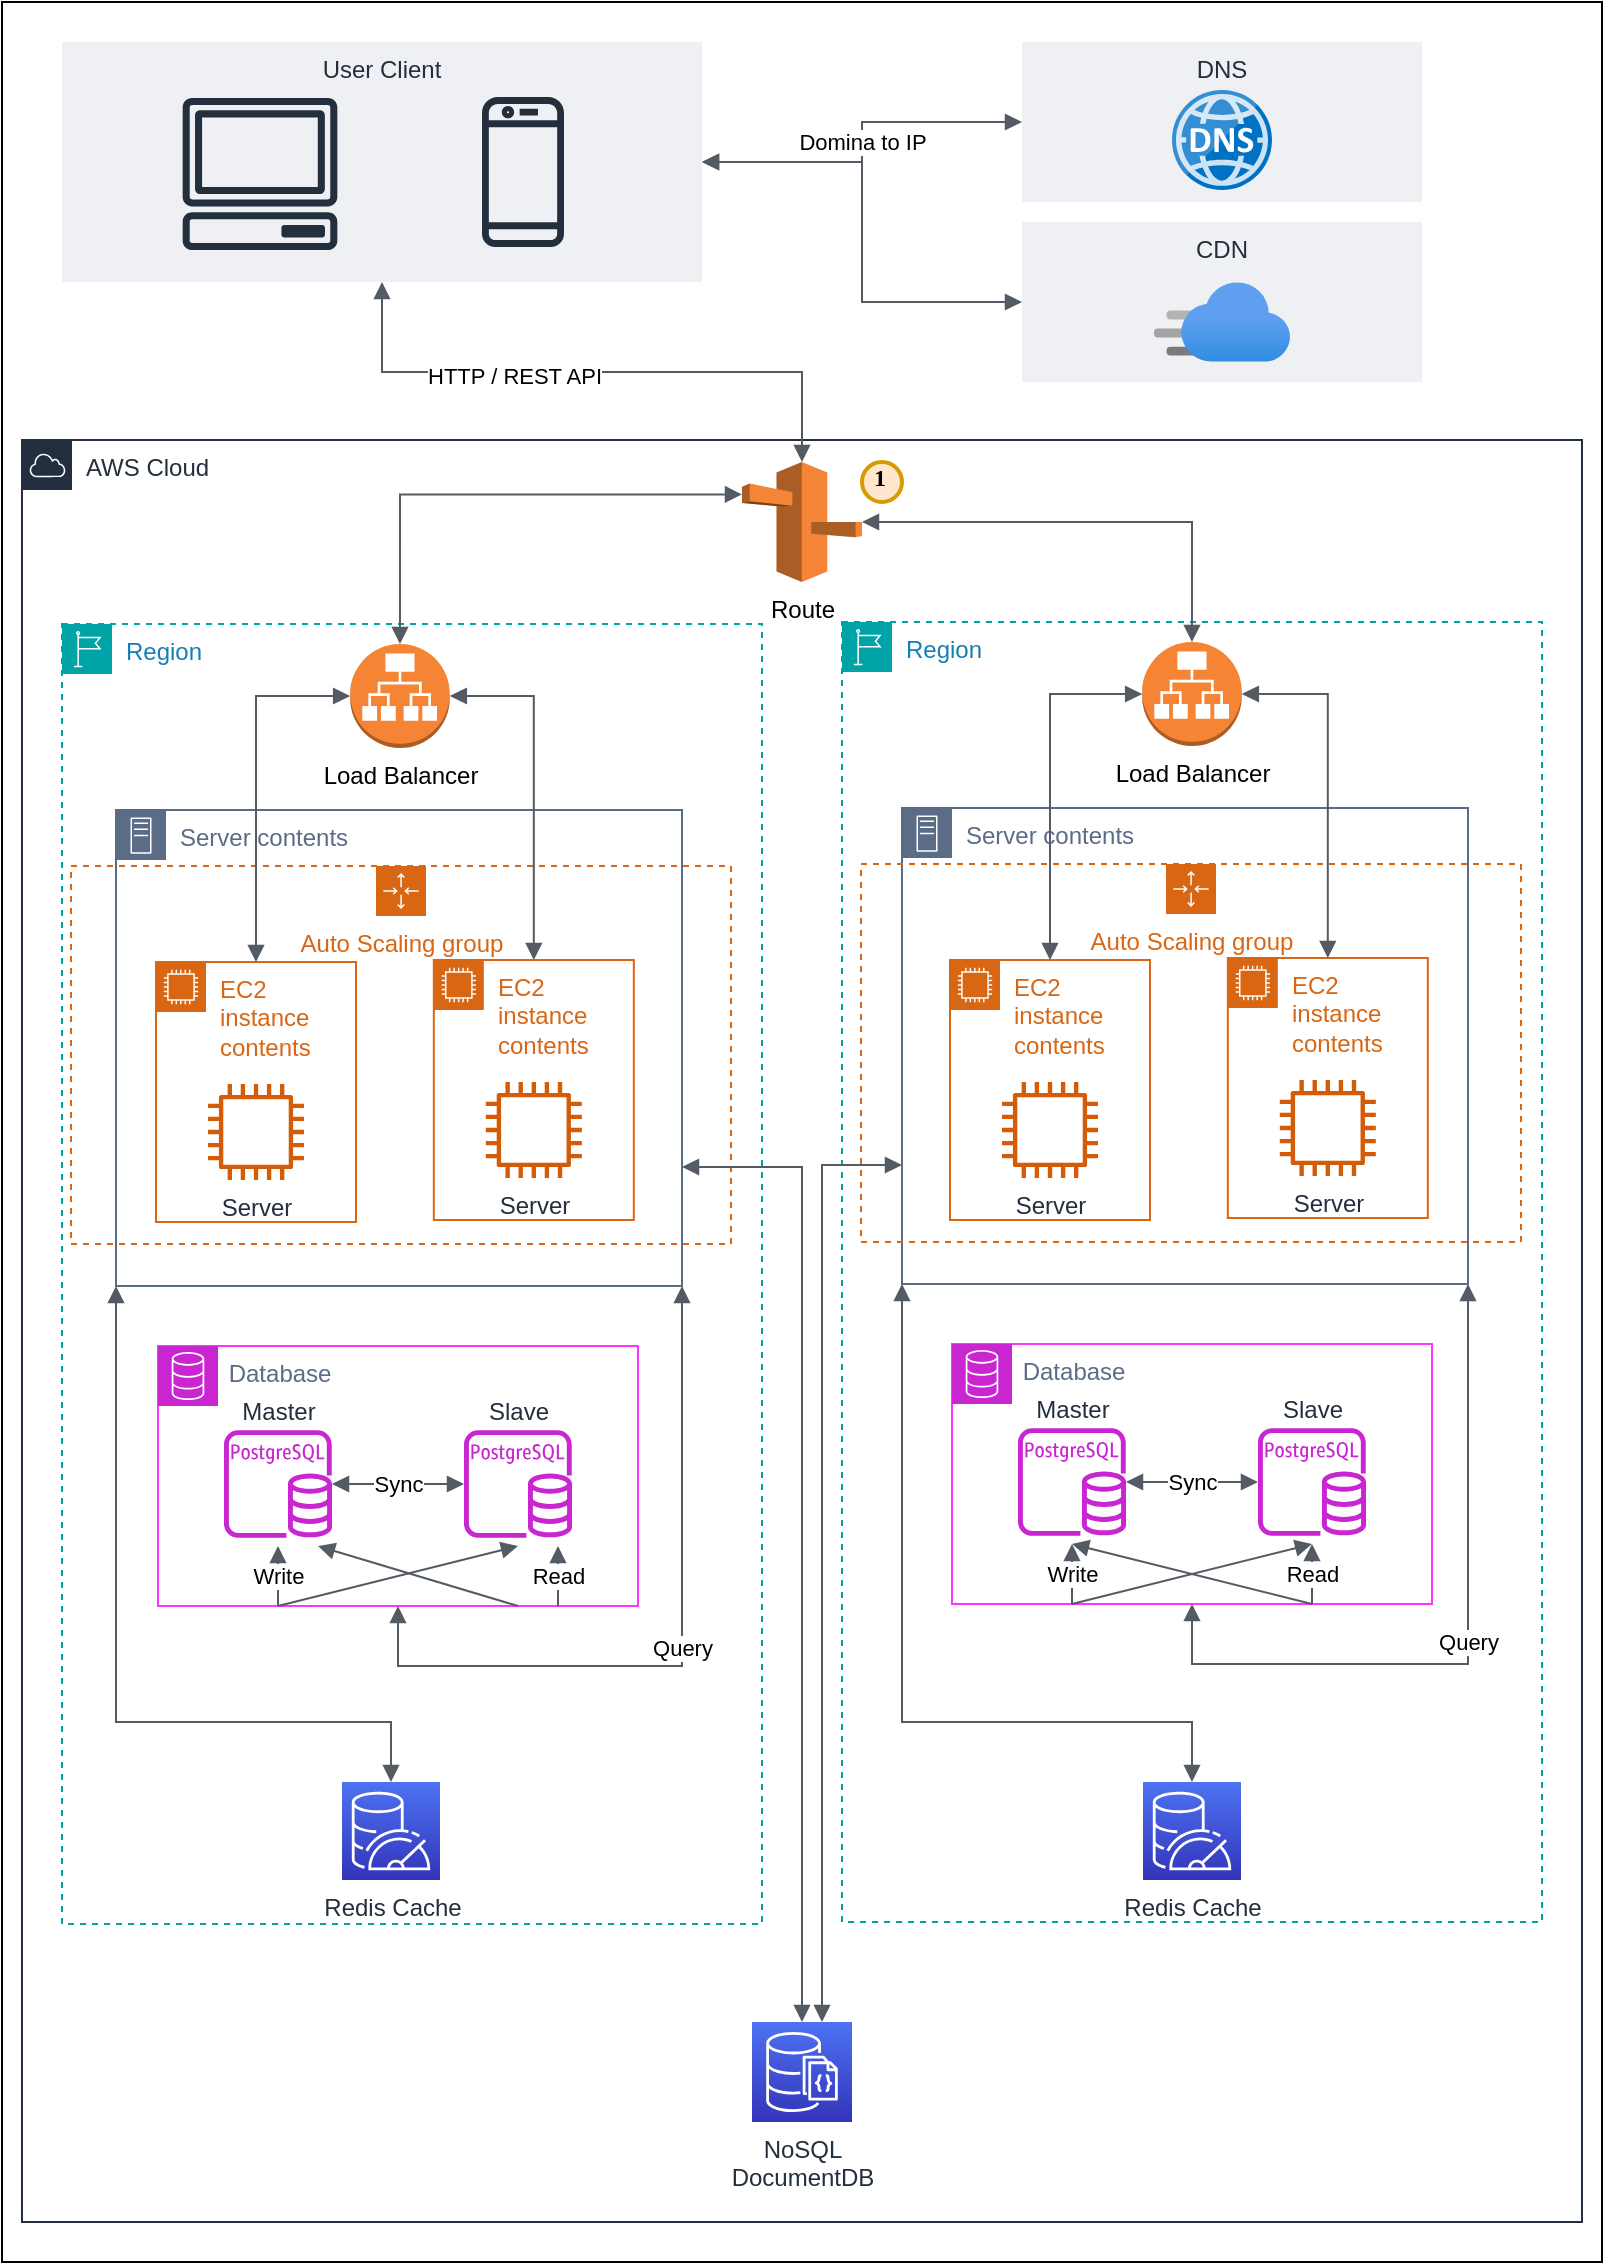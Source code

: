<mxfile>
    <diagram name="페이지-1" id="1zRKgmUaXTxRe6Tk9ieO">
        <mxGraphModel dx="1038" dy="547" grid="1" gridSize="10" guides="1" tooltips="1" connect="1" arrows="1" fold="1" page="1" pageScale="1" pageWidth="827" pageHeight="1169" math="0" shadow="0">
            <root>
                <mxCell id="0"/>
                <mxCell id="1" parent="0"/>
                <mxCell id="38" value="Server contents" style="points=[[0,0],[0.25,0],[0.5,0],[0.75,0],[1,0],[1,0.25],[1,0.5],[1,0.75],[1,1],[0.75,1],[0.5,1],[0.25,1],[0,1],[0,0.75],[0,0.5],[0,0.25]];outlineConnect=0;gradientColor=none;html=1;whiteSpace=wrap;fontSize=12;fontStyle=0;container=1;pointerEvents=0;collapsible=0;recursiveResize=0;shape=mxgraph.aws4.group;grIcon=mxgraph.aws4.group_on_premise;strokeColor=#5A6C86;fillColor=none;verticalAlign=top;align=left;spacingLeft=30;fontColor=#5A6C86;dashed=0;" parent="1" vertex="1">
                    <mxGeometry x="67" y="424" width="283" height="238" as="geometry"/>
                </mxCell>
                <mxCell id="HX1PcJEUQ6J4BHZRip1N-5" value="User Client" style="fillColor=#EFF0F3;strokeColor=none;dashed=0;verticalAlign=top;fontStyle=0;fontColor=#232F3D;whiteSpace=wrap;html=1;" parent="1" vertex="1">
                    <mxGeometry x="40" y="40" width="320" height="120" as="geometry"/>
                </mxCell>
                <mxCell id="HX1PcJEUQ6J4BHZRip1N-1" value="DNS" style="fillColor=#EFF0F3;strokeColor=none;dashed=0;verticalAlign=top;fontStyle=0;fontColor=#232F3D;whiteSpace=wrap;html=1;" parent="1" vertex="1">
                    <mxGeometry x="520" y="40" width="200" height="80" as="geometry"/>
                </mxCell>
                <mxCell id="HX1PcJEUQ6J4BHZRip1N-2" value="" style="image;sketch=0;aspect=fixed;html=1;points=[];align=center;fontSize=12;image=img/lib/mscae/DNS.svg;" parent="1" vertex="1">
                    <mxGeometry x="595" y="64" width="50" height="50" as="geometry"/>
                </mxCell>
                <mxCell id="HX1PcJEUQ6J4BHZRip1N-3" value="" style="sketch=0;outlineConnect=0;fontColor=#232F3E;gradientColor=none;fillColor=#232F3D;strokeColor=none;dashed=0;verticalLabelPosition=bottom;verticalAlign=top;align=center;html=1;fontSize=12;fontStyle=0;aspect=fixed;pointerEvents=1;shape=mxgraph.aws4.mobile_client;" parent="1" vertex="1">
                    <mxGeometry x="250" y="66" width="41" height="78" as="geometry"/>
                </mxCell>
                <mxCell id="HX1PcJEUQ6J4BHZRip1N-4" value="" style="sketch=0;outlineConnect=0;fontColor=#232F3E;gradientColor=none;fillColor=#232F3D;strokeColor=none;dashed=0;verticalLabelPosition=bottom;verticalAlign=top;align=center;html=1;fontSize=12;fontStyle=0;aspect=fixed;pointerEvents=1;shape=mxgraph.aws4.client;" parent="1" vertex="1">
                    <mxGeometry x="100" y="68" width="78" height="76" as="geometry"/>
                </mxCell>
                <mxCell id="HX1PcJEUQ6J4BHZRip1N-6" value="AWS Cloud" style="points=[[0,0],[0.25,0],[0.5,0],[0.75,0],[1,0],[1,0.25],[1,0.5],[1,0.75],[1,1],[0.75,1],[0.5,1],[0.25,1],[0,1],[0,0.75],[0,0.5],[0,0.25]];outlineConnect=0;gradientColor=none;html=1;whiteSpace=wrap;fontSize=12;fontStyle=0;container=1;pointerEvents=0;collapsible=0;recursiveResize=0;shape=mxgraph.aws4.group;grIcon=mxgraph.aws4.group_aws_cloud;strokeColor=#232F3E;fillColor=none;verticalAlign=top;align=left;spacingLeft=30;fontColor=#232F3E;dashed=0;" parent="1" vertex="1">
                    <mxGeometry x="20" y="239" width="780" height="891" as="geometry"/>
                </mxCell>
                <mxCell id="HX1PcJEUQ6J4BHZRip1N-8" value="Region" style="points=[[0,0],[0.25,0],[0.5,0],[0.75,0],[1,0],[1,0.25],[1,0.5],[1,0.75],[1,1],[0.75,1],[0.5,1],[0.25,1],[0,1],[0,0.75],[0,0.5],[0,0.25]];outlineConnect=0;gradientColor=none;html=1;whiteSpace=wrap;fontSize=12;fontStyle=0;container=1;pointerEvents=0;collapsible=0;recursiveResize=0;shape=mxgraph.aws4.group;grIcon=mxgraph.aws4.group_region;strokeColor=#00A4A6;fillColor=none;verticalAlign=top;align=left;spacingLeft=30;fontColor=#147EBA;dashed=1;" parent="HX1PcJEUQ6J4BHZRip1N-6" vertex="1">
                    <mxGeometry x="20" y="92" width="350" height="650" as="geometry"/>
                </mxCell>
                <mxCell id="41" value="Auto Scaling group" style="points=[[0,0],[0.25,0],[0.5,0],[0.75,0],[1,0],[1,0.25],[1,0.5],[1,0.75],[1,1],[0.75,1],[0.5,1],[0.25,1],[0,1],[0,0.75],[0,0.5],[0,0.25]];outlineConnect=0;gradientColor=none;html=1;whiteSpace=wrap;fontSize=12;fontStyle=0;container=1;pointerEvents=0;collapsible=0;recursiveResize=0;shape=mxgraph.aws4.groupCenter;grIcon=mxgraph.aws4.group_auto_scaling_group;grStroke=1;strokeColor=#D86613;fillColor=none;verticalAlign=top;align=center;fontColor=#D86613;dashed=1;spacingTop=25;" parent="HX1PcJEUQ6J4BHZRip1N-8" vertex="1">
                    <mxGeometry x="4.5" y="121" width="330" height="189" as="geometry"/>
                </mxCell>
                <mxCell id="HX1PcJEUQ6J4BHZRip1N-9" value="EC2 instance contents" style="points=[[0,0],[0.25,0],[0.5,0],[0.75,0],[1,0],[1,0.25],[1,0.5],[1,0.75],[1,1],[0.75,1],[0.5,1],[0.25,1],[0,1],[0,0.75],[0,0.5],[0,0.25]];outlineConnect=0;gradientColor=none;html=1;whiteSpace=wrap;fontSize=12;fontStyle=0;container=1;pointerEvents=0;collapsible=0;recursiveResize=0;shape=mxgraph.aws4.group;grIcon=mxgraph.aws4.group_ec2_instance_contents;strokeColor=#D86613;fillColor=none;verticalAlign=top;align=left;spacingLeft=30;fontColor=#D86613;dashed=0;" parent="HX1PcJEUQ6J4BHZRip1N-8" vertex="1">
                    <mxGeometry x="47" y="169" width="100" height="130" as="geometry"/>
                </mxCell>
                <mxCell id="3" value="Server" style="sketch=0;outlineConnect=0;fontColor=#232F3E;gradientColor=none;fillColor=#D45B07;strokeColor=none;dashed=0;verticalLabelPosition=bottom;verticalAlign=top;align=center;html=1;fontSize=12;fontStyle=0;aspect=fixed;pointerEvents=1;shape=mxgraph.aws4.instance2;" parent="HX1PcJEUQ6J4BHZRip1N-9" vertex="1">
                    <mxGeometry x="26.0" y="61" width="48" height="48" as="geometry"/>
                </mxCell>
                <mxCell id="HX1PcJEUQ6J4BHZRip1N-18" value="&lt;div style=&quot;&quot;&gt;&lt;span style=&quot;background-color: initial;&quot;&gt;&amp;nbsp; &amp;nbsp; &amp;nbsp; &amp;nbsp; &amp;nbsp; Database&lt;/span&gt;&lt;/div&gt;" style="fillColor=none;strokeColor=#FF33FF;verticalAlign=top;fontStyle=0;fontColor=#5A6C86;whiteSpace=wrap;html=1;align=left;" parent="HX1PcJEUQ6J4BHZRip1N-8" vertex="1">
                    <mxGeometry x="48" y="361" width="240" height="130" as="geometry"/>
                </mxCell>
                <mxCell id="HX1PcJEUQ6J4BHZRip1N-19" value="" style="sketch=0;points=[[0,0,0],[0.25,0,0],[0.5,0,0],[0.75,0,0],[1,0,0],[0,1,0],[0.25,1,0],[0.5,1,0],[0.75,1,0],[1,1,0],[0,0.25,0],[0,0.5,0],[0,0.75,0],[1,0.25,0],[1,0.5,0],[1,0.75,0]];outlineConnect=0;fontColor=#232F3E;fillColor=#C925D1;strokeColor=#ffffff;dashed=0;verticalLabelPosition=bottom;verticalAlign=top;align=center;html=1;fontSize=12;fontStyle=0;aspect=fixed;shape=mxgraph.aws4.resourceIcon;resIcon=mxgraph.aws4.database;" parent="HX1PcJEUQ6J4BHZRip1N-8" vertex="1">
                    <mxGeometry x="48" y="361" width="30" height="30" as="geometry"/>
                </mxCell>
                <mxCell id="HX1PcJEUQ6J4BHZRip1N-21" value="Master" style="sketch=0;outlineConnect=0;fontColor=#232F3E;gradientColor=none;fillColor=#C925D1;strokeColor=none;dashed=0;verticalLabelPosition=top;verticalAlign=bottom;align=center;html=1;fontSize=12;fontStyle=0;aspect=fixed;pointerEvents=1;shape=mxgraph.aws4.rds_postgresql_instance;labelPosition=center;" parent="HX1PcJEUQ6J4BHZRip1N-8" vertex="1">
                    <mxGeometry x="81" y="403" width="54" height="54" as="geometry"/>
                </mxCell>
                <mxCell id="2" value="Load Balancer" style="outlineConnect=0;dashed=0;verticalLabelPosition=bottom;verticalAlign=top;align=center;html=1;shape=mxgraph.aws3.application_load_balancer;fillColor=#F58534;gradientColor=none;" parent="HX1PcJEUQ6J4BHZRip1N-8" vertex="1">
                    <mxGeometry x="144.08" y="10" width="49.83" height="52" as="geometry"/>
                </mxCell>
                <mxCell id="4" value="EC2 instance contents" style="points=[[0,0],[0.25,0],[0.5,0],[0.75,0],[1,0],[1,0.25],[1,0.5],[1,0.75],[1,1],[0.75,1],[0.5,1],[0.25,1],[0,1],[0,0.75],[0,0.5],[0,0.25]];outlineConnect=0;gradientColor=none;html=1;whiteSpace=wrap;fontSize=12;fontStyle=0;container=1;pointerEvents=0;collapsible=0;recursiveResize=0;shape=mxgraph.aws4.group;grIcon=mxgraph.aws4.group_ec2_instance_contents;strokeColor=#D86613;fillColor=none;verticalAlign=top;align=left;spacingLeft=30;fontColor=#D86613;dashed=0;" parent="HX1PcJEUQ6J4BHZRip1N-8" vertex="1">
                    <mxGeometry x="185.91" y="168" width="100" height="130" as="geometry"/>
                </mxCell>
                <mxCell id="5" value="Server" style="sketch=0;outlineConnect=0;fontColor=#232F3E;gradientColor=none;fillColor=#D45B07;strokeColor=none;dashed=0;verticalLabelPosition=bottom;verticalAlign=top;align=center;html=1;fontSize=12;fontStyle=0;aspect=fixed;pointerEvents=1;shape=mxgraph.aws4.instance2;" parent="4" vertex="1">
                    <mxGeometry x="26.0" y="61" width="48" height="48" as="geometry"/>
                </mxCell>
                <mxCell id="6" value="" style="edgeStyle=orthogonalEdgeStyle;html=1;endArrow=block;elbow=vertical;startArrow=block;startFill=1;endFill=1;strokeColor=#545B64;rounded=0;exitX=0;exitY=0.5;exitDx=0;exitDy=0;entryX=0.5;entryY=0;entryDx=0;entryDy=0;exitPerimeter=0;" parent="HX1PcJEUQ6J4BHZRip1N-8" source="2" target="HX1PcJEUQ6J4BHZRip1N-9" edge="1">
                    <mxGeometry width="100" relative="1" as="geometry">
                        <mxPoint x="150" y="-70" as="sourcePoint"/>
                        <mxPoint x="149.995" y="20" as="targetPoint"/>
                    </mxGeometry>
                </mxCell>
                <mxCell id="7" value="" style="edgeStyle=orthogonalEdgeStyle;html=1;endArrow=block;elbow=vertical;startArrow=block;startFill=1;endFill=1;strokeColor=#545B64;rounded=0;exitX=0.5;exitY=0;exitDx=0;exitDy=0;entryX=1;entryY=0.5;entryDx=0;entryDy=0;entryPerimeter=0;" parent="HX1PcJEUQ6J4BHZRip1N-8" source="4" target="2" edge="1">
                    <mxGeometry width="100" relative="1" as="geometry">
                        <mxPoint x="125.08" y="46" as="sourcePoint"/>
                        <mxPoint x="82" y="92" as="targetPoint"/>
                    </mxGeometry>
                </mxCell>
                <mxCell id="10" value="Slave" style="sketch=0;outlineConnect=0;fontColor=#232F3E;gradientColor=none;fillColor=#C925D1;strokeColor=none;dashed=0;verticalLabelPosition=top;verticalAlign=bottom;align=center;html=1;fontSize=12;fontStyle=0;aspect=fixed;pointerEvents=1;shape=mxgraph.aws4.rds_postgresql_instance;labelPosition=center;" parent="HX1PcJEUQ6J4BHZRip1N-8" vertex="1">
                    <mxGeometry x="201" y="403" width="54" height="54" as="geometry"/>
                </mxCell>
                <mxCell id="12" value="Sync" style="edgeStyle=orthogonalEdgeStyle;html=1;endArrow=block;elbow=vertical;startArrow=block;startFill=1;endFill=1;strokeColor=#545B64;rounded=0;" parent="HX1PcJEUQ6J4BHZRip1N-8" source="HX1PcJEUQ6J4BHZRip1N-21" target="10" edge="1">
                    <mxGeometry width="100" relative="1" as="geometry">
                        <mxPoint x="-72" y="391" as="sourcePoint"/>
                        <mxPoint x="28" y="391" as="targetPoint"/>
                    </mxGeometry>
                </mxCell>
                <mxCell id="14" value="" style="html=1;endArrow=block;elbow=vertical;startArrow=none;endFill=1;strokeColor=#545B64;rounded=0;exitX=0.25;exitY=1;exitDx=0;exitDy=0;" parent="HX1PcJEUQ6J4BHZRip1N-8" source="HX1PcJEUQ6J4BHZRip1N-18" edge="1">
                    <mxGeometry width="100" relative="1" as="geometry">
                        <mxPoint x="-72" y="391" as="sourcePoint"/>
                        <mxPoint x="228" y="461" as="targetPoint"/>
                    </mxGeometry>
                </mxCell>
                <mxCell id="16" value="Write" style="edgeStyle=orthogonalEdgeStyle;html=1;endArrow=block;elbow=vertical;startArrow=none;endFill=1;strokeColor=#545B64;rounded=0;exitX=0.25;exitY=1;exitDx=0;exitDy=0;" parent="HX1PcJEUQ6J4BHZRip1N-8" source="HX1PcJEUQ6J4BHZRip1N-18" edge="1">
                    <mxGeometry width="100" relative="1" as="geometry">
                        <mxPoint x="-72" y="391" as="sourcePoint"/>
                        <mxPoint x="108" y="461" as="targetPoint"/>
                        <Array as="points">
                            <mxPoint x="108" y="461"/>
                            <mxPoint x="108" y="461"/>
                        </Array>
                    </mxGeometry>
                </mxCell>
                <mxCell id="32" value="Redis Cache" style="sketch=0;points=[[0,0,0],[0.25,0,0],[0.5,0,0],[0.75,0,0],[1,0,0],[0,1,0],[0.25,1,0],[0.5,1,0],[0.75,1,0],[1,1,0],[0,0.25,0],[0,0.5,0],[0,0.75,0],[1,0.25,0],[1,0.5,0],[1,0.75,0]];outlineConnect=0;fontColor=#232F3E;gradientColor=#4D72F3;gradientDirection=north;fillColor=#3334B9;strokeColor=#ffffff;dashed=0;verticalLabelPosition=bottom;verticalAlign=top;align=center;html=1;fontSize=12;fontStyle=0;aspect=fixed;shape=mxgraph.aws4.resourceIcon;resIcon=mxgraph.aws4.memorydb_for_redis;" parent="HX1PcJEUQ6J4BHZRip1N-8" vertex="1">
                    <mxGeometry x="140" y="579" width="49" height="49" as="geometry"/>
                </mxCell>
                <mxCell id="42" value="NoSQL&lt;br&gt;DocumentDB" style="sketch=0;points=[[0,0,0],[0.25,0,0],[0.5,0,0],[0.75,0,0],[1,0,0],[0,1,0],[0.25,1,0],[0.5,1,0],[0.75,1,0],[1,1,0],[0,0.25,0],[0,0.5,0],[0,0.75,0],[1,0.25,0],[1,0.5,0],[1,0.75,0]];outlineConnect=0;fontColor=#232F3E;gradientColor=#4D72F3;gradientDirection=north;fillColor=#3334B9;strokeColor=#ffffff;dashed=0;verticalLabelPosition=bottom;verticalAlign=top;align=center;html=1;fontSize=12;fontStyle=0;aspect=fixed;shape=mxgraph.aws4.resourceIcon;resIcon=mxgraph.aws4.documentdb_with_mongodb_compatibility;" parent="HX1PcJEUQ6J4BHZRip1N-6" vertex="1">
                    <mxGeometry x="365" y="791" width="50" height="50" as="geometry"/>
                </mxCell>
                <mxCell id="44" value="Server contents" style="points=[[0,0],[0.25,0],[0.5,0],[0.75,0],[1,0],[1,0.25],[1,0.5],[1,0.75],[1,1],[0.75,1],[0.5,1],[0.25,1],[0,1],[0,0.75],[0,0.5],[0,0.25]];outlineConnect=0;gradientColor=none;html=1;whiteSpace=wrap;fontSize=12;fontStyle=0;container=1;pointerEvents=0;collapsible=0;recursiveResize=0;shape=mxgraph.aws4.group;grIcon=mxgraph.aws4.group_on_premise;strokeColor=#5A6C86;fillColor=none;verticalAlign=top;align=left;spacingLeft=30;fontColor=#5A6C86;dashed=0;" parent="HX1PcJEUQ6J4BHZRip1N-6" vertex="1">
                    <mxGeometry x="440" y="184" width="283" height="238" as="geometry"/>
                </mxCell>
                <mxCell id="45" value="Region" style="points=[[0,0],[0.25,0],[0.5,0],[0.75,0],[1,0],[1,0.25],[1,0.5],[1,0.75],[1,1],[0.75,1],[0.5,1],[0.25,1],[0,1],[0,0.75],[0,0.5],[0,0.25]];outlineConnect=0;gradientColor=none;html=1;whiteSpace=wrap;fontSize=12;fontStyle=0;container=1;pointerEvents=0;collapsible=0;recursiveResize=0;shape=mxgraph.aws4.group;grIcon=mxgraph.aws4.group_region;strokeColor=#00A4A6;fillColor=none;verticalAlign=top;align=left;spacingLeft=30;fontColor=#147EBA;dashed=1;" parent="HX1PcJEUQ6J4BHZRip1N-6" vertex="1">
                    <mxGeometry x="410" y="91" width="350" height="650" as="geometry"/>
                </mxCell>
                <mxCell id="46" value="Auto Scaling group" style="points=[[0,0],[0.25,0],[0.5,0],[0.75,0],[1,0],[1,0.25],[1,0.5],[1,0.75],[1,1],[0.75,1],[0.5,1],[0.25,1],[0,1],[0,0.75],[0,0.5],[0,0.25]];outlineConnect=0;gradientColor=none;html=1;whiteSpace=wrap;fontSize=12;fontStyle=0;container=1;pointerEvents=0;collapsible=0;recursiveResize=0;shape=mxgraph.aws4.groupCenter;grIcon=mxgraph.aws4.group_auto_scaling_group;grStroke=1;strokeColor=#D86613;fillColor=none;verticalAlign=top;align=center;fontColor=#D86613;dashed=1;spacingTop=25;" parent="45" vertex="1">
                    <mxGeometry x="9.5" y="121" width="330" height="189" as="geometry"/>
                </mxCell>
                <mxCell id="48" value="EC2 instance contents" style="points=[[0,0],[0.25,0],[0.5,0],[0.75,0],[1,0],[1,0.25],[1,0.5],[1,0.75],[1,1],[0.75,1],[0.5,1],[0.25,1],[0,1],[0,0.75],[0,0.5],[0,0.25]];outlineConnect=0;gradientColor=none;html=1;whiteSpace=wrap;fontSize=12;fontStyle=0;container=1;pointerEvents=0;collapsible=0;recursiveResize=0;shape=mxgraph.aws4.group;grIcon=mxgraph.aws4.group_ec2_instance_contents;strokeColor=#D86613;fillColor=none;verticalAlign=top;align=left;spacingLeft=30;fontColor=#D86613;dashed=0;" parent="45" vertex="1">
                    <mxGeometry x="54" y="169" width="100" height="130" as="geometry"/>
                </mxCell>
                <mxCell id="49" value="Server" style="sketch=0;outlineConnect=0;fontColor=#232F3E;gradientColor=none;fillColor=#D45B07;strokeColor=none;dashed=0;verticalLabelPosition=bottom;verticalAlign=top;align=center;html=1;fontSize=12;fontStyle=0;aspect=fixed;pointerEvents=1;shape=mxgraph.aws4.instance2;" parent="48" vertex="1">
                    <mxGeometry x="26.0" y="61" width="48" height="48" as="geometry"/>
                </mxCell>
                <mxCell id="50" value="&lt;div style=&quot;&quot;&gt;&lt;span style=&quot;background-color: initial;&quot;&gt;&amp;nbsp; &amp;nbsp; &amp;nbsp; &amp;nbsp; &amp;nbsp; Database&lt;/span&gt;&lt;/div&gt;" style="fillColor=none;strokeColor=#FF33FF;verticalAlign=top;fontStyle=0;fontColor=#5A6C86;whiteSpace=wrap;html=1;align=left;" parent="45" vertex="1">
                    <mxGeometry x="55" y="361" width="240" height="130" as="geometry"/>
                </mxCell>
                <mxCell id="51" value="" style="sketch=0;points=[[0,0,0],[0.25,0,0],[0.5,0,0],[0.75,0,0],[1,0,0],[0,1,0],[0.25,1,0],[0.5,1,0],[0.75,1,0],[1,1,0],[0,0.25,0],[0,0.5,0],[0,0.75,0],[1,0.25,0],[1,0.5,0],[1,0.75,0]];outlineConnect=0;fontColor=#232F3E;fillColor=#C925D1;strokeColor=#ffffff;dashed=0;verticalLabelPosition=bottom;verticalAlign=top;align=center;html=1;fontSize=12;fontStyle=0;aspect=fixed;shape=mxgraph.aws4.resourceIcon;resIcon=mxgraph.aws4.database;" parent="45" vertex="1">
                    <mxGeometry x="55" y="361" width="30" height="30" as="geometry"/>
                </mxCell>
                <mxCell id="52" value="Master" style="sketch=0;outlineConnect=0;fontColor=#232F3E;gradientColor=none;fillColor=#C925D1;strokeColor=none;dashed=0;verticalLabelPosition=top;verticalAlign=bottom;align=center;html=1;fontSize=12;fontStyle=0;aspect=fixed;pointerEvents=1;shape=mxgraph.aws4.rds_postgresql_instance;labelPosition=center;" parent="45" vertex="1">
                    <mxGeometry x="88" y="403" width="54" height="54" as="geometry"/>
                </mxCell>
                <mxCell id="53" value="Load Balancer" style="outlineConnect=0;dashed=0;verticalLabelPosition=bottom;verticalAlign=top;align=center;html=1;shape=mxgraph.aws3.application_load_balancer;fillColor=#F58534;gradientColor=none;" parent="45" vertex="1">
                    <mxGeometry x="150.08" y="10" width="49.83" height="52" as="geometry"/>
                </mxCell>
                <mxCell id="54" value="EC2 instance contents" style="points=[[0,0],[0.25,0],[0.5,0],[0.75,0],[1,0],[1,0.25],[1,0.5],[1,0.75],[1,1],[0.75,1],[0.5,1],[0.25,1],[0,1],[0,0.75],[0,0.5],[0,0.25]];outlineConnect=0;gradientColor=none;html=1;whiteSpace=wrap;fontSize=12;fontStyle=0;container=1;pointerEvents=0;collapsible=0;recursiveResize=0;shape=mxgraph.aws4.group;grIcon=mxgraph.aws4.group_ec2_instance_contents;strokeColor=#D86613;fillColor=none;verticalAlign=top;align=left;spacingLeft=30;fontColor=#D86613;dashed=0;" parent="45" vertex="1">
                    <mxGeometry x="192.91" y="168" width="100" height="130" as="geometry"/>
                </mxCell>
                <mxCell id="55" value="Server" style="sketch=0;outlineConnect=0;fontColor=#232F3E;gradientColor=none;fillColor=#D45B07;strokeColor=none;dashed=0;verticalLabelPosition=bottom;verticalAlign=top;align=center;html=1;fontSize=12;fontStyle=0;aspect=fixed;pointerEvents=1;shape=mxgraph.aws4.instance2;" parent="54" vertex="1">
                    <mxGeometry x="26.0" y="61" width="48" height="48" as="geometry"/>
                </mxCell>
                <mxCell id="56" value="" style="edgeStyle=orthogonalEdgeStyle;html=1;endArrow=block;elbow=vertical;startArrow=block;startFill=1;endFill=1;strokeColor=#545B64;rounded=0;exitX=0;exitY=0.5;exitDx=0;exitDy=0;entryX=0.5;entryY=0;entryDx=0;entryDy=0;exitPerimeter=0;" parent="45" source="53" target="48" edge="1">
                    <mxGeometry width="100" relative="1" as="geometry">
                        <mxPoint x="173" y="-70" as="sourcePoint"/>
                        <mxPoint x="172.995" y="20" as="targetPoint"/>
                    </mxGeometry>
                </mxCell>
                <mxCell id="57" value="" style="edgeStyle=orthogonalEdgeStyle;html=1;endArrow=block;elbow=vertical;startArrow=block;startFill=1;endFill=1;strokeColor=#545B64;rounded=0;exitX=0.5;exitY=0;exitDx=0;exitDy=0;entryX=1;entryY=0.5;entryDx=0;entryDy=0;entryPerimeter=0;" parent="45" source="54" target="53" edge="1">
                    <mxGeometry width="100" relative="1" as="geometry">
                        <mxPoint x="148.08" y="46" as="sourcePoint"/>
                        <mxPoint x="105" y="92" as="targetPoint"/>
                    </mxGeometry>
                </mxCell>
                <mxCell id="58" value="Slave" style="sketch=0;outlineConnect=0;fontColor=#232F3E;gradientColor=none;fillColor=#C925D1;strokeColor=none;dashed=0;verticalLabelPosition=top;verticalAlign=bottom;align=center;html=1;fontSize=12;fontStyle=0;aspect=fixed;pointerEvents=1;shape=mxgraph.aws4.rds_postgresql_instance;labelPosition=center;" parent="45" vertex="1">
                    <mxGeometry x="208" y="403" width="54" height="54" as="geometry"/>
                </mxCell>
                <mxCell id="59" value="Sync" style="edgeStyle=orthogonalEdgeStyle;html=1;endArrow=block;elbow=vertical;startArrow=block;startFill=1;endFill=1;strokeColor=#545B64;rounded=0;" parent="45" source="52" target="58" edge="1">
                    <mxGeometry width="100" relative="1" as="geometry">
                        <mxPoint x="-65" y="391" as="sourcePoint"/>
                        <mxPoint x="35" y="391" as="targetPoint"/>
                    </mxGeometry>
                </mxCell>
                <mxCell id="60" value="" style="html=1;endArrow=block;elbow=vertical;startArrow=none;endFill=1;strokeColor=#545B64;rounded=0;exitX=0.25;exitY=1;exitDx=0;exitDy=0;" parent="45" source="50" edge="1">
                    <mxGeometry width="100" relative="1" as="geometry">
                        <mxPoint x="-65" y="391" as="sourcePoint"/>
                        <mxPoint x="235" y="461" as="targetPoint"/>
                    </mxGeometry>
                </mxCell>
                <mxCell id="61" value="Write" style="edgeStyle=orthogonalEdgeStyle;html=1;endArrow=block;elbow=vertical;startArrow=none;endFill=1;strokeColor=#545B64;rounded=0;exitX=0.25;exitY=1;exitDx=0;exitDy=0;" parent="45" source="50" edge="1">
                    <mxGeometry width="100" relative="1" as="geometry">
                        <mxPoint x="-65" y="391" as="sourcePoint"/>
                        <mxPoint x="115" y="461" as="targetPoint"/>
                        <Array as="points">
                            <mxPoint x="115" y="461"/>
                            <mxPoint x="115" y="461"/>
                        </Array>
                    </mxGeometry>
                </mxCell>
                <mxCell id="62" value="Redis Cache" style="sketch=0;points=[[0,0,0],[0.25,0,0],[0.5,0,0],[0.75,0,0],[1,0,0],[0,1,0],[0.25,1,0],[0.5,1,0],[0.75,1,0],[1,1,0],[0,0.25,0],[0,0.5,0],[0,0.75,0],[1,0.25,0],[1,0.5,0],[1,0.75,0]];outlineConnect=0;fontColor=#232F3E;gradientColor=#4D72F3;gradientDirection=north;fillColor=#3334B9;strokeColor=#ffffff;dashed=0;verticalLabelPosition=bottom;verticalAlign=top;align=center;html=1;fontSize=12;fontStyle=0;aspect=fixed;shape=mxgraph.aws4.resourceIcon;resIcon=mxgraph.aws4.memorydb_for_redis;" parent="45" vertex="1">
                    <mxGeometry x="150.5" y="580" width="49" height="49" as="geometry"/>
                </mxCell>
                <mxCell id="64" value="" style="html=1;endArrow=block;elbow=vertical;startArrow=none;endFill=1;strokeColor=#545B64;rounded=0;exitX=0.75;exitY=1;exitDx=0;exitDy=0;" parent="HX1PcJEUQ6J4BHZRip1N-6" source="50" edge="1">
                    <mxGeometry width="100" relative="1" as="geometry">
                        <mxPoint x="535" y="592.0" as="sourcePoint"/>
                        <mxPoint x="525" y="552" as="targetPoint"/>
                    </mxGeometry>
                </mxCell>
                <mxCell id="65" value="Read" style="html=1;endArrow=block;elbow=vertical;startArrow=none;endFill=1;strokeColor=#545B64;rounded=0;" parent="HX1PcJEUQ6J4BHZRip1N-6" edge="1">
                    <mxGeometry width="100" relative="1" as="geometry">
                        <mxPoint x="645" y="582" as="sourcePoint"/>
                        <mxPoint x="645" y="552" as="targetPoint"/>
                    </mxGeometry>
                </mxCell>
                <mxCell id="66" value="Query" style="edgeStyle=orthogonalEdgeStyle;html=1;endArrow=block;elbow=vertical;startArrow=block;startFill=1;endFill=1;strokeColor=#545B64;rounded=0;entryX=0.5;entryY=1;entryDx=0;entryDy=0;exitX=1;exitY=1;exitDx=0;exitDy=0;" parent="HX1PcJEUQ6J4BHZRip1N-6" source="44" target="50" edge="1">
                    <mxGeometry x="-0.0" width="100" relative="1" as="geometry">
                        <mxPoint x="680" y="422" as="sourcePoint"/>
                        <mxPoint x="919.12" y="271" as="targetPoint"/>
                        <Array as="points">
                            <mxPoint x="723" y="612"/>
                            <mxPoint x="585" y="612"/>
                        </Array>
                        <mxPoint as="offset"/>
                    </mxGeometry>
                </mxCell>
                <mxCell id="67" value="" style="edgeStyle=orthogonalEdgeStyle;html=1;endArrow=block;elbow=vertical;startArrow=block;startFill=1;endFill=1;strokeColor=#545B64;rounded=0;entryX=0.5;entryY=0;entryDx=0;entryDy=0;entryPerimeter=0;exitX=0;exitY=1;exitDx=0;exitDy=0;" parent="HX1PcJEUQ6J4BHZRip1N-6" source="44" target="62" edge="1">
                    <mxGeometry width="100" relative="1" as="geometry">
                        <mxPoint x="700" y="422" as="sourcePoint"/>
                        <mxPoint x="542" y="392.5" as="targetPoint"/>
                        <Array as="points">
                            <mxPoint x="440" y="641"/>
                            <mxPoint x="585" y="641"/>
                        </Array>
                    </mxGeometry>
                </mxCell>
                <mxCell id="69" value="Route" style="outlineConnect=0;dashed=0;verticalLabelPosition=bottom;verticalAlign=top;align=center;html=1;shape=mxgraph.aws3.route_53;fillColor=#F58536;gradientColor=none;" parent="HX1PcJEUQ6J4BHZRip1N-6" vertex="1">
                    <mxGeometry x="360" y="11" width="60" height="60" as="geometry"/>
                </mxCell>
                <mxCell id="70" value="" style="edgeStyle=orthogonalEdgeStyle;html=1;endArrow=block;elbow=vertical;startArrow=block;startFill=1;endFill=1;strokeColor=#545B64;rounded=0;exitX=0.5;exitY=0;exitDx=0;exitDy=0;exitPerimeter=0;entryX=0;entryY=0.27;entryDx=0;entryDy=0;entryPerimeter=0;" parent="HX1PcJEUQ6J4BHZRip1N-6" source="2" target="69" edge="1">
                    <mxGeometry width="100" relative="1" as="geometry">
                        <mxPoint x="320" y="1" as="sourcePoint"/>
                        <mxPoint x="420" y="1" as="targetPoint"/>
                    </mxGeometry>
                </mxCell>
                <mxCell id="71" value="" style="edgeStyle=orthogonalEdgeStyle;html=1;endArrow=block;elbow=vertical;startArrow=block;startFill=1;endFill=1;strokeColor=#545B64;rounded=0;exitX=0.5;exitY=0;exitDx=0;exitDy=0;exitPerimeter=0;entryX=1;entryY=0.5;entryDx=0;entryDy=0;entryPerimeter=0;" parent="HX1PcJEUQ6J4BHZRip1N-6" source="53" target="69" edge="1">
                    <mxGeometry width="100" relative="1" as="geometry">
                        <mxPoint x="198.995" y="112" as="sourcePoint"/>
                        <mxPoint x="370" y="37.2" as="targetPoint"/>
                    </mxGeometry>
                </mxCell>
                <mxCell id="72" value="1" style="ellipse;whiteSpace=wrap;html=1;aspect=fixed;strokeWidth=2;fontFamily=Tahoma;spacingBottom=4;spacingRight=2;strokeColor=#d79b00;fillColor=#ffe6cc;fontStyle=1" parent="HX1PcJEUQ6J4BHZRip1N-6" vertex="1">
                    <mxGeometry x="420" y="11" width="20" height="20" as="geometry"/>
                </mxCell>
                <mxCell id="68" value="" style="edgeStyle=orthogonalEdgeStyle;html=1;endArrow=block;elbow=vertical;startArrow=block;startFill=1;endFill=1;strokeColor=#545B64;rounded=0;exitX=0;exitY=0.75;exitDx=0;exitDy=0;" parent="HX1PcJEUQ6J4BHZRip1N-6" source="44" edge="1">
                    <mxGeometry width="100" relative="1" as="geometry">
                        <mxPoint x="340" y="373.5" as="sourcePoint"/>
                        <mxPoint x="400" y="791" as="targetPoint"/>
                        <Array as="points">
                            <mxPoint x="400" y="363"/>
                            <mxPoint x="400" y="791"/>
                        </Array>
                    </mxGeometry>
                </mxCell>
                <mxCell id="HX1PcJEUQ6J4BHZRip1N-12" value="Domina to IP" style="edgeStyle=orthogonalEdgeStyle;html=1;endArrow=block;elbow=vertical;startArrow=block;startFill=1;endFill=1;strokeColor=#545B64;rounded=0;exitX=1;exitY=0.5;exitDx=0;exitDy=0;entryX=0;entryY=0.5;entryDx=0;entryDy=0;" parent="1" source="HX1PcJEUQ6J4BHZRip1N-5" target="HX1PcJEUQ6J4BHZRip1N-1" edge="1">
                    <mxGeometry width="100" relative="1" as="geometry">
                        <mxPoint x="500" y="220" as="sourcePoint"/>
                        <mxPoint x="600" y="220" as="targetPoint"/>
                    </mxGeometry>
                </mxCell>
                <mxCell id="HX1PcJEUQ6J4BHZRip1N-13" value="" style="edgeStyle=orthogonalEdgeStyle;html=1;endArrow=block;elbow=vertical;startArrow=block;startFill=1;endFill=1;strokeColor=#545B64;rounded=0;exitX=0.5;exitY=1;exitDx=0;exitDy=0;entryX=0.5;entryY=0;entryDx=0;entryDy=0;entryPerimeter=0;" parent="1" source="HX1PcJEUQ6J4BHZRip1N-5" target="69" edge="1">
                    <mxGeometry width="100" relative="1" as="geometry">
                        <mxPoint x="470" y="270" as="sourcePoint"/>
                        <mxPoint x="570" y="270" as="targetPoint"/>
                    </mxGeometry>
                </mxCell>
                <mxCell id="37" value="HTTP / REST API" style="edgeLabel;html=1;align=center;verticalAlign=middle;resizable=0;points=[];" parent="HX1PcJEUQ6J4BHZRip1N-13" vertex="1" connectable="0">
                    <mxGeometry x="-0.261" y="-2" relative="1" as="geometry">
                        <mxPoint as="offset"/>
                    </mxGeometry>
                </mxCell>
                <mxCell id="17" value="" style="html=1;endArrow=block;elbow=vertical;startArrow=none;endFill=1;strokeColor=#545B64;rounded=0;exitX=0.75;exitY=1;exitDx=0;exitDy=0;" parent="1" source="HX1PcJEUQ6J4BHZRip1N-18" edge="1">
                    <mxGeometry width="100" relative="1" as="geometry">
                        <mxPoint x="178" y="832.0" as="sourcePoint"/>
                        <mxPoint x="168" y="792" as="targetPoint"/>
                    </mxGeometry>
                </mxCell>
                <mxCell id="18" value="Read" style="html=1;endArrow=block;elbow=vertical;startArrow=none;endFill=1;strokeColor=#545B64;rounded=0;" parent="1" edge="1">
                    <mxGeometry width="100" relative="1" as="geometry">
                        <mxPoint x="288" y="822" as="sourcePoint"/>
                        <mxPoint x="288" y="792" as="targetPoint"/>
                    </mxGeometry>
                </mxCell>
                <mxCell id="27" value="CDN" style="fillColor=#EFF0F3;strokeColor=none;dashed=0;verticalAlign=top;fontStyle=0;fontColor=#232F3D;whiteSpace=wrap;html=1;" parent="1" vertex="1">
                    <mxGeometry x="520" y="130" width="200" height="80" as="geometry"/>
                </mxCell>
                <mxCell id="31" value="" style="aspect=fixed;html=1;points=[];align=center;image;fontSize=12;image=img/lib/azure2/networking/CDN_Profiles.svg;" parent="1" vertex="1">
                    <mxGeometry x="586" y="160" width="68" height="40" as="geometry"/>
                </mxCell>
                <mxCell id="35" value="" style="edgeStyle=orthogonalEdgeStyle;html=1;endArrow=block;elbow=vertical;startArrow=block;startFill=1;endFill=1;strokeColor=#545B64;rounded=0;exitX=1;exitY=0.5;exitDx=0;exitDy=0;entryX=0;entryY=0.5;entryDx=0;entryDy=0;" parent="1" source="HX1PcJEUQ6J4BHZRip1N-5" target="27" edge="1">
                    <mxGeometry width="100" relative="1" as="geometry">
                        <mxPoint x="370" y="110" as="sourcePoint"/>
                        <mxPoint x="530" y="90" as="targetPoint"/>
                    </mxGeometry>
                </mxCell>
                <mxCell id="9" value="Query" style="edgeStyle=orthogonalEdgeStyle;html=1;endArrow=block;elbow=vertical;startArrow=block;startFill=1;endFill=1;strokeColor=#545B64;rounded=0;entryX=0.5;entryY=1;entryDx=0;entryDy=0;" parent="1" target="HX1PcJEUQ6J4BHZRip1N-18" edge="1">
                    <mxGeometry x="-0.0" width="100" relative="1" as="geometry">
                        <mxPoint x="350" y="662" as="sourcePoint"/>
                        <mxPoint x="569.12" y="511" as="targetPoint"/>
                        <Array as="points">
                            <mxPoint x="350" y="662"/>
                            <mxPoint x="350" y="852"/>
                            <mxPoint x="208" y="852"/>
                        </Array>
                        <mxPoint as="offset"/>
                    </mxGeometry>
                </mxCell>
                <mxCell id="43" value="" style="edgeStyle=orthogonalEdgeStyle;html=1;endArrow=block;elbow=vertical;startArrow=block;startFill=1;endFill=1;strokeColor=#545B64;rounded=0;entryX=0.5;entryY=0;entryDx=0;entryDy=0;entryPerimeter=0;exitX=1;exitY=0.75;exitDx=0;exitDy=0;" parent="1" source="38" target="42" edge="1">
                    <mxGeometry width="100" relative="1" as="geometry">
                        <mxPoint x="218.5" y="610.0" as="sourcePoint"/>
                        <mxPoint x="218.5" y="649" as="targetPoint"/>
                        <Array as="points">
                            <mxPoint x="410" y="603"/>
                        </Array>
                    </mxGeometry>
                </mxCell>
                <mxCell id="34" value="" style="edgeStyle=orthogonalEdgeStyle;html=1;endArrow=block;elbow=vertical;startArrow=block;startFill=1;endFill=1;strokeColor=#545B64;rounded=0;entryX=0.5;entryY=0;entryDx=0;entryDy=0;entryPerimeter=0;exitX=0;exitY=1;exitDx=0;exitDy=0;" parent="1" source="38" target="32" edge="1">
                    <mxGeometry width="100" relative="1" as="geometry">
                        <mxPoint x="350" y="662" as="sourcePoint"/>
                        <mxPoint x="192" y="632.5" as="targetPoint"/>
                        <Array as="points">
                            <mxPoint x="67" y="880"/>
                            <mxPoint x="205" y="880"/>
                        </Array>
                    </mxGeometry>
                </mxCell>
                <mxCell id="73" value="" style="rounded=0;whiteSpace=wrap;html=1;fillColor=none;" vertex="1" parent="1">
                    <mxGeometry x="10" y="20" width="800" height="1130" as="geometry"/>
                </mxCell>
            </root>
        </mxGraphModel>
    </diagram>
</mxfile>